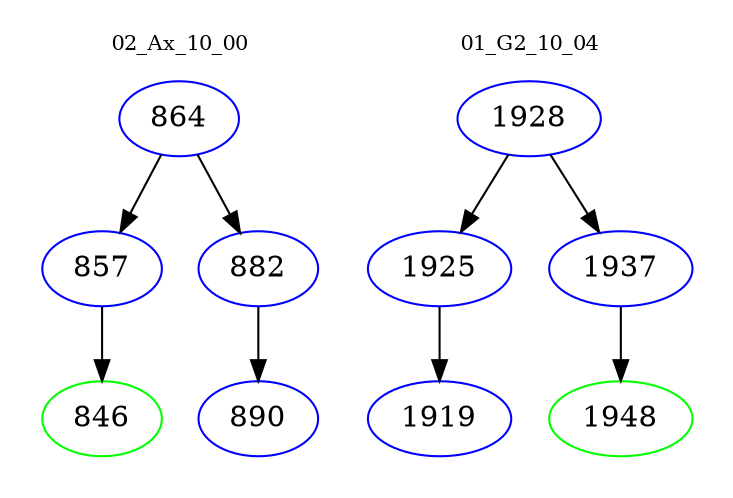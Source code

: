 digraph{
subgraph cluster_0 {
color = white
label = "02_Ax_10_00";
fontsize=10;
T0_864 [label="864", color="blue"]
T0_864 -> T0_857 [color="black"]
T0_857 [label="857", color="blue"]
T0_857 -> T0_846 [color="black"]
T0_846 [label="846", color="green"]
T0_864 -> T0_882 [color="black"]
T0_882 [label="882", color="blue"]
T0_882 -> T0_890 [color="black"]
T0_890 [label="890", color="blue"]
}
subgraph cluster_1 {
color = white
label = "01_G2_10_04";
fontsize=10;
T1_1928 [label="1928", color="blue"]
T1_1928 -> T1_1925 [color="black"]
T1_1925 [label="1925", color="blue"]
T1_1925 -> T1_1919 [color="black"]
T1_1919 [label="1919", color="blue"]
T1_1928 -> T1_1937 [color="black"]
T1_1937 [label="1937", color="blue"]
T1_1937 -> T1_1948 [color="black"]
T1_1948 [label="1948", color="green"]
}
}

